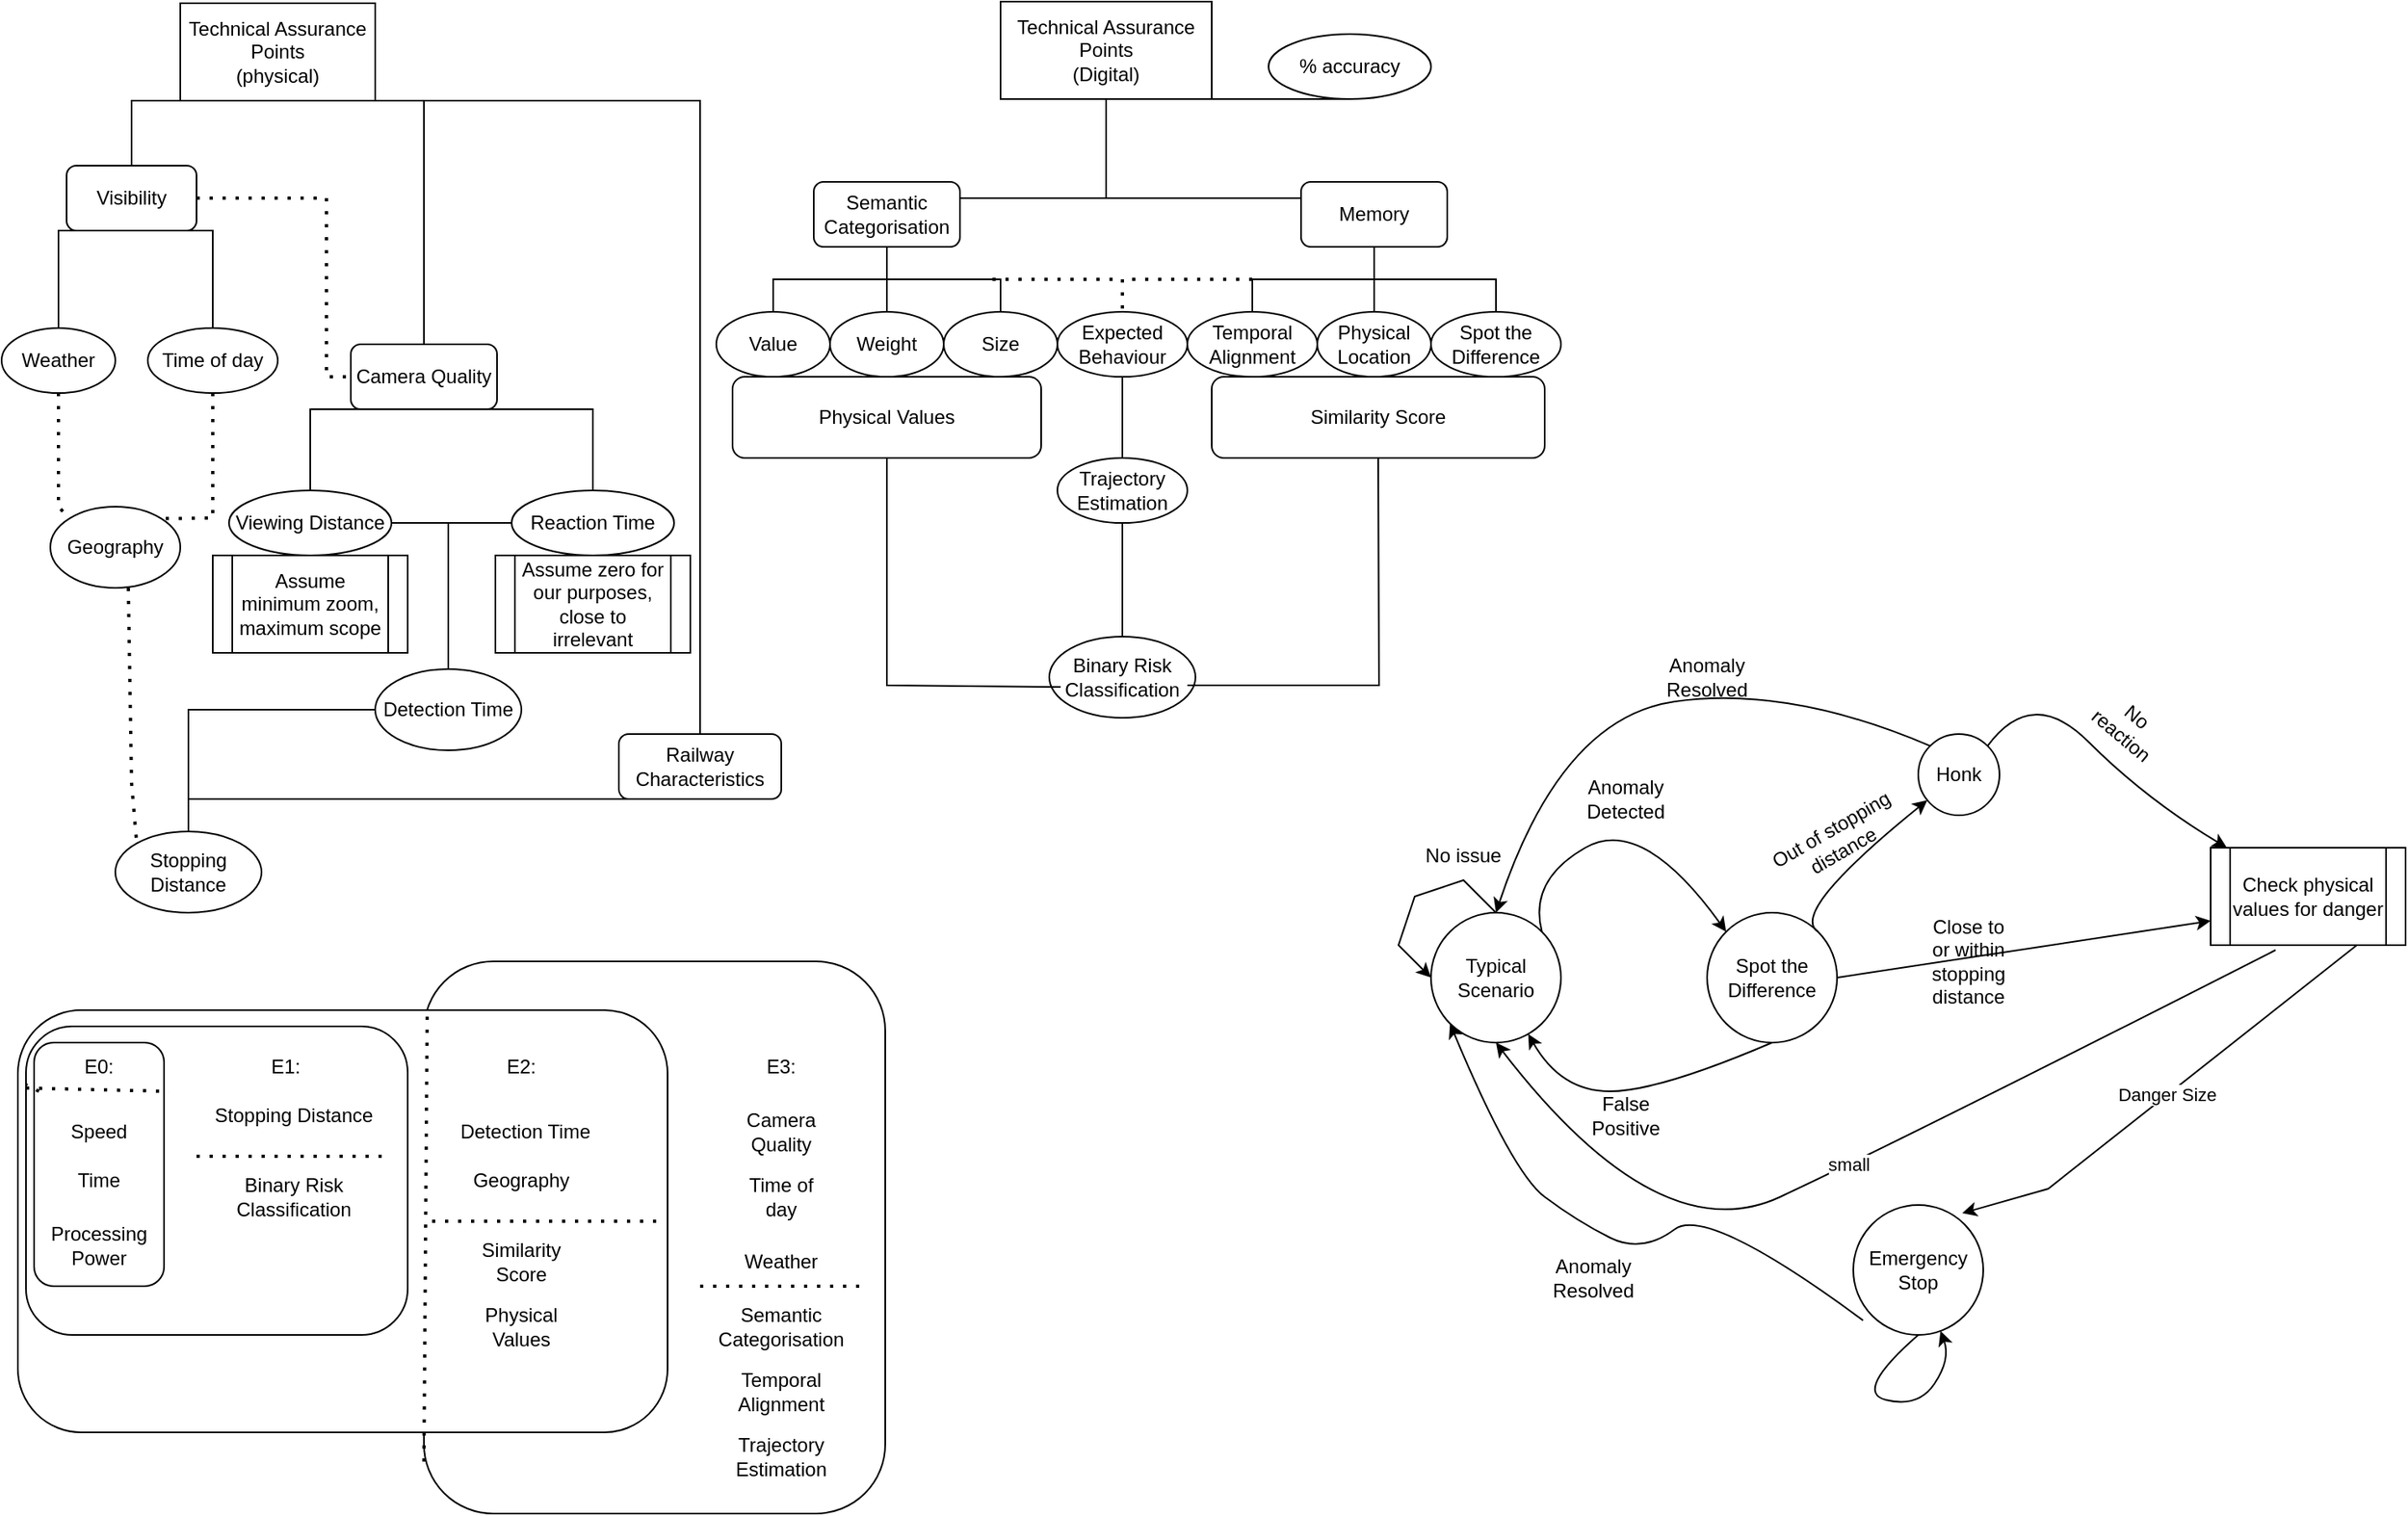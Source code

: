 <mxfile version="21.2.7" type="github">
  <diagram name="Page-1" id="AGRQH91ummN5-7ZG4GxO">
    <mxGraphModel dx="1434" dy="782" grid="1" gridSize="10" guides="1" tooltips="1" connect="1" arrows="1" fold="1" page="1" pageScale="1" pageWidth="827" pageHeight="1169" math="0" shadow="0">
      <root>
        <mxCell id="0" />
        <mxCell id="1" parent="0" />
        <mxCell id="XPntcBGwAAafzZa0VOjH-4" value="" style="rounded=1;whiteSpace=wrap;html=1;" parent="1" vertex="1">
          <mxGeometry x="260" y="670" width="284" height="340" as="geometry" />
        </mxCell>
        <mxCell id="XPntcBGwAAafzZa0VOjH-3" value="" style="rounded=1;whiteSpace=wrap;html=1;" parent="1" vertex="1">
          <mxGeometry x="10" y="700" width="400" height="260" as="geometry" />
        </mxCell>
        <mxCell id="XPntcBGwAAafzZa0VOjH-1" value="" style="rounded=1;whiteSpace=wrap;html=1;" parent="1" vertex="1">
          <mxGeometry x="15" y="710" width="235" height="190" as="geometry" />
        </mxCell>
        <mxCell id="Cy_INPocvKz5EErwsBf5-5" value="" style="rounded=1;whiteSpace=wrap;html=1;" parent="1" vertex="1">
          <mxGeometry x="20" y="720" width="80" height="150" as="geometry" />
        </mxCell>
        <mxCell id="p9L2qInoOllsvoQGn4_z-24" value="" style="endArrow=none;html=1;rounded=0;entryX=0.5;entryY=0;entryDx=0;entryDy=0;" parent="1" target="p9L2qInoOllsvoQGn4_z-14" edge="1">
          <mxGeometry width="50" height="50" relative="1" as="geometry">
            <mxPoint x="170" y="140" as="sourcePoint" />
            <mxPoint x="250" y="160" as="targetPoint" />
            <Array as="points">
              <mxPoint x="430" y="140" />
            </Array>
          </mxGeometry>
        </mxCell>
        <mxCell id="p9L2qInoOllsvoQGn4_z-1" value="Technical Assurance Points&lt;br&gt;(physical)" style="rounded=0;whiteSpace=wrap;html=1;" parent="1" vertex="1">
          <mxGeometry x="110" y="80" width="120" height="60" as="geometry" />
        </mxCell>
        <mxCell id="p9L2qInoOllsvoQGn4_z-2" value="Time of day" style="ellipse;whiteSpace=wrap;html=1;" parent="1" vertex="1">
          <mxGeometry x="90" y="280" width="80" height="40" as="geometry" />
        </mxCell>
        <mxCell id="p9L2qInoOllsvoQGn4_z-3" value="Visibility" style="rounded=1;whiteSpace=wrap;html=1;" parent="1" vertex="1">
          <mxGeometry x="40" y="180" width="80" height="40" as="geometry" />
        </mxCell>
        <mxCell id="p9L2qInoOllsvoQGn4_z-4" value="Viewing Distance" style="ellipse;whiteSpace=wrap;html=1;" parent="1" vertex="1">
          <mxGeometry x="140" y="380" width="100" height="40" as="geometry" />
        </mxCell>
        <mxCell id="p9L2qInoOllsvoQGn4_z-5" value="Weather" style="ellipse;whiteSpace=wrap;html=1;" parent="1" vertex="1">
          <mxGeometry y="280" width="70" height="40" as="geometry" />
        </mxCell>
        <mxCell id="p9L2qInoOllsvoQGn4_z-6" value="" style="endArrow=none;html=1;rounded=0;exitX=0.5;exitY=1;exitDx=0;exitDy=0;entryX=0.5;entryY=0;entryDx=0;entryDy=0;" parent="1" source="p9L2qInoOllsvoQGn4_z-1" target="p9L2qInoOllsvoQGn4_z-3" edge="1">
          <mxGeometry width="50" height="50" relative="1" as="geometry">
            <mxPoint x="90" y="280" as="sourcePoint" />
            <mxPoint x="140" y="230" as="targetPoint" />
            <Array as="points">
              <mxPoint x="80" y="140" />
            </Array>
          </mxGeometry>
        </mxCell>
        <mxCell id="p9L2qInoOllsvoQGn4_z-7" value="Camera Quality" style="rounded=1;whiteSpace=wrap;html=1;" parent="1" vertex="1">
          <mxGeometry x="215" y="290" width="90" height="40" as="geometry" />
        </mxCell>
        <mxCell id="p9L2qInoOllsvoQGn4_z-8" value="" style="endArrow=none;html=1;rounded=0;entryX=0.5;entryY=1;entryDx=0;entryDy=0;exitX=0.5;exitY=0;exitDx=0;exitDy=0;" parent="1" source="p9L2qInoOllsvoQGn4_z-5" target="p9L2qInoOllsvoQGn4_z-3" edge="1">
          <mxGeometry width="50" height="50" relative="1" as="geometry">
            <mxPoint x="80" y="430" as="sourcePoint" />
            <mxPoint x="130" y="380" as="targetPoint" />
            <Array as="points">
              <mxPoint x="35" y="220" />
            </Array>
          </mxGeometry>
        </mxCell>
        <mxCell id="p9L2qInoOllsvoQGn4_z-9" value="" style="endArrow=none;html=1;rounded=0;exitX=0.5;exitY=1;exitDx=0;exitDy=0;" parent="1" source="p9L2qInoOllsvoQGn4_z-3" target="p9L2qInoOllsvoQGn4_z-2" edge="1">
          <mxGeometry width="50" height="50" relative="1" as="geometry">
            <mxPoint x="390" y="320" as="sourcePoint" />
            <mxPoint x="440" y="270" as="targetPoint" />
            <Array as="points">
              <mxPoint x="130" y="220" />
            </Array>
          </mxGeometry>
        </mxCell>
        <mxCell id="p9L2qInoOllsvoQGn4_z-10" value="" style="endArrow=none;html=1;rounded=0;exitX=0.5;exitY=1;exitDx=0;exitDy=0;entryX=0.5;entryY=0;entryDx=0;entryDy=0;" parent="1" source="p9L2qInoOllsvoQGn4_z-1" target="p9L2qInoOllsvoQGn4_z-7" edge="1">
          <mxGeometry width="50" height="50" relative="1" as="geometry">
            <mxPoint x="100" y="440" as="sourcePoint" />
            <mxPoint x="150" y="390" as="targetPoint" />
            <Array as="points">
              <mxPoint x="225" y="140" />
              <mxPoint x="260" y="140" />
            </Array>
          </mxGeometry>
        </mxCell>
        <mxCell id="p9L2qInoOllsvoQGn4_z-13" value="" style="endArrow=none;dashed=1;html=1;dashPattern=1 3;strokeWidth=2;rounded=0;exitX=1;exitY=0.5;exitDx=0;exitDy=0;entryX=0;entryY=0.5;entryDx=0;entryDy=0;" parent="1" source="p9L2qInoOllsvoQGn4_z-3" target="p9L2qInoOllsvoQGn4_z-7" edge="1">
          <mxGeometry width="50" height="50" relative="1" as="geometry">
            <mxPoint x="160" y="250" as="sourcePoint" />
            <mxPoint x="190" y="360" as="targetPoint" />
            <Array as="points">
              <mxPoint x="200" y="200" />
              <mxPoint x="200" y="310" />
            </Array>
          </mxGeometry>
        </mxCell>
        <mxCell id="p9L2qInoOllsvoQGn4_z-14" value="Railway Characteristics" style="rounded=1;whiteSpace=wrap;html=1;" parent="1" vertex="1">
          <mxGeometry x="380" y="530" width="100" height="40" as="geometry" />
        </mxCell>
        <mxCell id="p9L2qInoOllsvoQGn4_z-15" value="Stopping Distance" style="ellipse;whiteSpace=wrap;html=1;" parent="1" vertex="1">
          <mxGeometry x="70" y="590" width="90" height="50" as="geometry" />
        </mxCell>
        <mxCell id="p9L2qInoOllsvoQGn4_z-16" value="" style="endArrow=none;html=1;rounded=0;exitX=0.5;exitY=1;exitDx=0;exitDy=0;entryX=0.5;entryY=0;entryDx=0;entryDy=0;" parent="1" source="p9L2qInoOllsvoQGn4_z-7" target="p9L2qInoOllsvoQGn4_z-4" edge="1">
          <mxGeometry width="50" height="50" relative="1" as="geometry">
            <mxPoint x="390" y="300" as="sourcePoint" />
            <mxPoint x="440" y="250" as="targetPoint" />
            <Array as="points">
              <mxPoint x="190" y="330" />
            </Array>
          </mxGeometry>
        </mxCell>
        <mxCell id="p9L2qInoOllsvoQGn4_z-17" value="Reaction Time" style="ellipse;whiteSpace=wrap;html=1;" parent="1" vertex="1">
          <mxGeometry x="314" y="380" width="100" height="40" as="geometry" />
        </mxCell>
        <mxCell id="p9L2qInoOllsvoQGn4_z-18" value="" style="endArrow=none;html=1;rounded=0;exitX=0.5;exitY=0;exitDx=0;exitDy=0;" parent="1" source="p9L2qInoOllsvoQGn4_z-17" edge="1">
          <mxGeometry width="50" height="50" relative="1" as="geometry">
            <mxPoint x="250" y="430" as="sourcePoint" />
            <mxPoint x="260" y="330" as="targetPoint" />
            <Array as="points">
              <mxPoint x="364" y="330" />
            </Array>
          </mxGeometry>
        </mxCell>
        <mxCell id="p9L2qInoOllsvoQGn4_z-19" value="Technical Assurance Points &lt;br&gt;(Digital)" style="rounded=0;whiteSpace=wrap;html=1;" parent="1" vertex="1">
          <mxGeometry x="615" y="79" width="130" height="60" as="geometry" />
        </mxCell>
        <mxCell id="p9L2qInoOllsvoQGn4_z-20" value="% accuracy" style="ellipse;whiteSpace=wrap;html=1;" parent="1" vertex="1">
          <mxGeometry x="780" y="99" width="100" height="40" as="geometry" />
        </mxCell>
        <mxCell id="p9L2qInoOllsvoQGn4_z-21" value="" style="endArrow=none;html=1;rounded=0;exitX=1;exitY=1;exitDx=0;exitDy=0;entryX=0.5;entryY=1;entryDx=0;entryDy=0;" parent="1" source="p9L2qInoOllsvoQGn4_z-19" target="p9L2qInoOllsvoQGn4_z-20" edge="1">
          <mxGeometry width="50" height="50" relative="1" as="geometry">
            <mxPoint x="735" y="389" as="sourcePoint" />
            <mxPoint x="785" y="339" as="targetPoint" />
            <Array as="points">
              <mxPoint x="785" y="139" />
            </Array>
          </mxGeometry>
        </mxCell>
        <mxCell id="p9L2qInoOllsvoQGn4_z-23" value="Assume minimum zoom, maximum scope" style="shape=process;whiteSpace=wrap;html=1;backgroundOutline=1;" parent="1" vertex="1">
          <mxGeometry x="130" y="420" width="120" height="60" as="geometry" />
        </mxCell>
        <mxCell id="p9L2qInoOllsvoQGn4_z-25" value="" style="endArrow=none;html=1;rounded=0;exitX=0.5;exitY=0;exitDx=0;exitDy=0;entryX=0.5;entryY=1;entryDx=0;entryDy=0;" parent="1" source="p9L2qInoOllsvoQGn4_z-15" target="p9L2qInoOllsvoQGn4_z-14" edge="1">
          <mxGeometry width="50" height="50" relative="1" as="geometry">
            <mxPoint x="136" y="870" as="sourcePoint" />
            <mxPoint x="186" y="820" as="targetPoint" />
            <Array as="points">
              <mxPoint x="115" y="570" />
            </Array>
          </mxGeometry>
        </mxCell>
        <mxCell id="p9L2qInoOllsvoQGn4_z-29" value="Geography" style="ellipse;whiteSpace=wrap;html=1;" parent="1" vertex="1">
          <mxGeometry x="30" y="390" width="80" height="50" as="geometry" />
        </mxCell>
        <mxCell id="p9L2qInoOllsvoQGn4_z-31" value="E1:" style="text;html=1;strokeColor=none;fillColor=none;align=center;verticalAlign=middle;whiteSpace=wrap;rounded=0;" parent="1" vertex="1">
          <mxGeometry x="145" y="720" width="60" height="30" as="geometry" />
        </mxCell>
        <mxCell id="p9L2qInoOllsvoQGn4_z-32" value="Stopping Distance" style="text;html=1;strokeColor=none;fillColor=none;align=center;verticalAlign=middle;whiteSpace=wrap;rounded=0;" parent="1" vertex="1">
          <mxGeometry x="120" y="750" width="120" height="30" as="geometry" />
        </mxCell>
        <mxCell id="p9L2qInoOllsvoQGn4_z-33" value="E2:" style="text;html=1;strokeColor=none;fillColor=none;align=center;verticalAlign=middle;whiteSpace=wrap;rounded=0;" parent="1" vertex="1">
          <mxGeometry x="290" y="720" width="60" height="30" as="geometry" />
        </mxCell>
        <mxCell id="p9L2qInoOllsvoQGn4_z-34" value="Detection Time" style="text;html=1;strokeColor=none;fillColor=none;align=center;verticalAlign=middle;whiteSpace=wrap;rounded=0;" parent="1" vertex="1">
          <mxGeometry x="280" y="760" width="85" height="30" as="geometry" />
        </mxCell>
        <mxCell id="p9L2qInoOllsvoQGn4_z-35" value="E3:" style="text;html=1;strokeColor=none;fillColor=none;align=center;verticalAlign=middle;whiteSpace=wrap;rounded=0;" parent="1" vertex="1">
          <mxGeometry x="450" y="720" width="60" height="30" as="geometry" />
        </mxCell>
        <mxCell id="p9L2qInoOllsvoQGn4_z-36" value="Camera Quality" style="text;html=1;strokeColor=none;fillColor=none;align=center;verticalAlign=middle;whiteSpace=wrap;rounded=0;" parent="1" vertex="1">
          <mxGeometry x="450" y="760" width="60" height="30" as="geometry" />
        </mxCell>
        <mxCell id="p9L2qInoOllsvoQGn4_z-37" value="Time of day" style="text;html=1;strokeColor=none;fillColor=none;align=center;verticalAlign=middle;whiteSpace=wrap;rounded=0;" parent="1" vertex="1">
          <mxGeometry x="450" y="800" width="60" height="30" as="geometry" />
        </mxCell>
        <mxCell id="p9L2qInoOllsvoQGn4_z-38" value="Weather" style="text;html=1;strokeColor=none;fillColor=none;align=center;verticalAlign=middle;whiteSpace=wrap;rounded=0;" parent="1" vertex="1">
          <mxGeometry x="450" y="840" width="60" height="30" as="geometry" />
        </mxCell>
        <mxCell id="p9L2qInoOllsvoQGn4_z-41" value="Geography" style="text;html=1;strokeColor=none;fillColor=none;align=center;verticalAlign=middle;whiteSpace=wrap;rounded=0;" parent="1" vertex="1">
          <mxGeometry x="290" y="790" width="60" height="30" as="geometry" />
        </mxCell>
        <mxCell id="p9L2qInoOllsvoQGn4_z-45" value="" style="endArrow=none;dashed=1;html=1;dashPattern=1 3;strokeWidth=2;rounded=0;exitX=0.5;exitY=1;exitDx=0;exitDy=0;entryX=0;entryY=0;entryDx=0;entryDy=0;" parent="1" source="p9L2qInoOllsvoQGn4_z-5" target="p9L2qInoOllsvoQGn4_z-29" edge="1">
          <mxGeometry width="50" height="50" relative="1" as="geometry">
            <mxPoint x="430" y="430" as="sourcePoint" />
            <mxPoint x="480" y="380" as="targetPoint" />
            <Array as="points">
              <mxPoint x="35" y="390" />
            </Array>
          </mxGeometry>
        </mxCell>
        <mxCell id="p9L2qInoOllsvoQGn4_z-46" value="" style="endArrow=none;dashed=1;html=1;dashPattern=1 3;strokeWidth=2;rounded=0;exitX=0.5;exitY=1;exitDx=0;exitDy=0;entryX=1;entryY=0;entryDx=0;entryDy=0;" parent="1" source="p9L2qInoOllsvoQGn4_z-2" target="p9L2qInoOllsvoQGn4_z-29" edge="1">
          <mxGeometry width="50" height="50" relative="1" as="geometry">
            <mxPoint x="430" y="430" as="sourcePoint" />
            <mxPoint x="480" y="380" as="targetPoint" />
            <Array as="points">
              <mxPoint x="130" y="397" />
            </Array>
          </mxGeometry>
        </mxCell>
        <mxCell id="p9L2qInoOllsvoQGn4_z-47" value="" style="endArrow=none;dashed=1;html=1;dashPattern=1 3;strokeWidth=2;rounded=0;exitX=0.6;exitY=1;exitDx=0;exitDy=0;exitPerimeter=0;entryX=0;entryY=0;entryDx=0;entryDy=0;" parent="1" source="p9L2qInoOllsvoQGn4_z-29" target="p9L2qInoOllsvoQGn4_z-15" edge="1">
          <mxGeometry width="50" height="50" relative="1" as="geometry">
            <mxPoint x="430" y="430" as="sourcePoint" />
            <mxPoint x="480" y="380" as="targetPoint" />
            <Array as="points">
              <mxPoint x="80" y="560" />
            </Array>
          </mxGeometry>
        </mxCell>
        <mxCell id="p9L2qInoOllsvoQGn4_z-48" value="Binary Risk Classification" style="text;html=1;strokeColor=none;fillColor=none;align=center;verticalAlign=middle;whiteSpace=wrap;rounded=0;" parent="1" vertex="1">
          <mxGeometry x="135" y="800" width="90" height="30" as="geometry" />
        </mxCell>
        <mxCell id="p9L2qInoOllsvoQGn4_z-49" value="" style="endArrow=none;dashed=1;html=1;dashPattern=1 3;strokeWidth=2;rounded=0;" parent="1" edge="1">
          <mxGeometry width="50" height="50" relative="1" as="geometry">
            <mxPoint x="120" y="790" as="sourcePoint" />
            <mxPoint x="240" y="790" as="targetPoint" />
          </mxGeometry>
        </mxCell>
        <mxCell id="p9L2qInoOllsvoQGn4_z-50" value="" style="endArrow=none;dashed=1;html=1;dashPattern=1 3;strokeWidth=2;rounded=0;" parent="1" edge="1">
          <mxGeometry width="50" height="50" relative="1" as="geometry">
            <mxPoint x="265" y="830" as="sourcePoint" />
            <mxPoint x="405" y="830" as="targetPoint" />
          </mxGeometry>
        </mxCell>
        <mxCell id="p9L2qInoOllsvoQGn4_z-51" value="" style="endArrow=none;dashed=1;html=1;dashPattern=1 3;strokeWidth=2;rounded=0;" parent="1" edge="1">
          <mxGeometry width="50" height="50" relative="1" as="geometry">
            <mxPoint x="430" y="870" as="sourcePoint" />
            <mxPoint x="530" y="870" as="targetPoint" />
          </mxGeometry>
        </mxCell>
        <mxCell id="p9L2qInoOllsvoQGn4_z-52" value="Similarity Score" style="text;html=1;strokeColor=none;fillColor=none;align=center;verticalAlign=middle;whiteSpace=wrap;rounded=0;" parent="1" vertex="1">
          <mxGeometry x="290" y="840" width="60" height="30" as="geometry" />
        </mxCell>
        <mxCell id="p9L2qInoOllsvoQGn4_z-53" value="Temporal Alignment" style="text;html=1;strokeColor=none;fillColor=none;align=center;verticalAlign=middle;whiteSpace=wrap;rounded=0;" parent="1" vertex="1">
          <mxGeometry x="450" y="920" width="60" height="30" as="geometry" />
        </mxCell>
        <mxCell id="p9L2qInoOllsvoQGn4_z-54" value="Semantic Categorisation" style="text;html=1;strokeColor=none;fillColor=none;align=center;verticalAlign=middle;whiteSpace=wrap;rounded=0;" parent="1" vertex="1">
          <mxGeometry x="430" y="880" width="100" height="30" as="geometry" />
        </mxCell>
        <mxCell id="p9L2qInoOllsvoQGn4_z-55" value="Physical Values" style="text;html=1;strokeColor=none;fillColor=none;align=center;verticalAlign=middle;whiteSpace=wrap;rounded=0;" parent="1" vertex="1">
          <mxGeometry x="290" y="880" width="60" height="30" as="geometry" />
        </mxCell>
        <mxCell id="p9L2qInoOllsvoQGn4_z-56" value="Trajectory Estimation" style="text;html=1;strokeColor=none;fillColor=none;align=center;verticalAlign=middle;whiteSpace=wrap;rounded=0;" parent="1" vertex="1">
          <mxGeometry x="450" y="960" width="60" height="30" as="geometry" />
        </mxCell>
        <mxCell id="p9L2qInoOllsvoQGn4_z-57" value="Assume zero for our purposes, close to irrelevant" style="shape=process;whiteSpace=wrap;html=1;backgroundOutline=1;" parent="1" vertex="1">
          <mxGeometry x="304" y="420" width="120" height="60" as="geometry" />
        </mxCell>
        <mxCell id="p9L2qInoOllsvoQGn4_z-58" value="Detection Time" style="ellipse;whiteSpace=wrap;html=1;" parent="1" vertex="1">
          <mxGeometry x="230" y="490" width="90" height="50" as="geometry" />
        </mxCell>
        <mxCell id="p9L2qInoOllsvoQGn4_z-59" value="" style="endArrow=none;html=1;rounded=0;exitX=1;exitY=0.5;exitDx=0;exitDy=0;entryX=0;entryY=0.5;entryDx=0;entryDy=0;" parent="1" source="p9L2qInoOllsvoQGn4_z-4" target="p9L2qInoOllsvoQGn4_z-17" edge="1">
          <mxGeometry width="50" height="50" relative="1" as="geometry">
            <mxPoint x="350" y="510" as="sourcePoint" />
            <mxPoint x="400" y="460" as="targetPoint" />
          </mxGeometry>
        </mxCell>
        <mxCell id="p9L2qInoOllsvoQGn4_z-60" value="" style="endArrow=none;html=1;rounded=0;exitX=0.5;exitY=0;exitDx=0;exitDy=0;" parent="1" source="p9L2qInoOllsvoQGn4_z-58" edge="1">
          <mxGeometry width="50" height="50" relative="1" as="geometry">
            <mxPoint x="350" y="510" as="sourcePoint" />
            <mxPoint x="275" y="400" as="targetPoint" />
          </mxGeometry>
        </mxCell>
        <mxCell id="p9L2qInoOllsvoQGn4_z-61" value="" style="endArrow=none;html=1;rounded=0;exitX=0;exitY=0.5;exitDx=0;exitDy=0;entryX=0.5;entryY=0;entryDx=0;entryDy=0;" parent="1" source="p9L2qInoOllsvoQGn4_z-58" target="p9L2qInoOllsvoQGn4_z-15" edge="1">
          <mxGeometry width="50" height="50" relative="1" as="geometry">
            <mxPoint x="350" y="510" as="sourcePoint" />
            <mxPoint x="400" y="460" as="targetPoint" />
            <Array as="points">
              <mxPoint x="115" y="515" />
            </Array>
          </mxGeometry>
        </mxCell>
        <mxCell id="p9L2qInoOllsvoQGn4_z-62" value="Binary Risk Classification" style="ellipse;whiteSpace=wrap;html=1;" parent="1" vertex="1">
          <mxGeometry x="645" y="470" width="90" height="50" as="geometry" />
        </mxCell>
        <mxCell id="p9L2qInoOllsvoQGn4_z-63" value="Semantic Categorisation" style="rounded=1;whiteSpace=wrap;html=1;" parent="1" vertex="1">
          <mxGeometry x="500" y="190" width="90" height="40" as="geometry" />
        </mxCell>
        <mxCell id="p9L2qInoOllsvoQGn4_z-65" value="Size" style="ellipse;whiteSpace=wrap;html=1;" parent="1" vertex="1">
          <mxGeometry x="580" y="270" width="70" height="40" as="geometry" />
        </mxCell>
        <mxCell id="p9L2qInoOllsvoQGn4_z-66" value="Weight" style="ellipse;whiteSpace=wrap;html=1;" parent="1" vertex="1">
          <mxGeometry x="510" y="270" width="70" height="40" as="geometry" />
        </mxCell>
        <mxCell id="p9L2qInoOllsvoQGn4_z-67" value="Value" style="ellipse;whiteSpace=wrap;html=1;" parent="1" vertex="1">
          <mxGeometry x="440" y="270" width="70" height="40" as="geometry" />
        </mxCell>
        <mxCell id="p9L2qInoOllsvoQGn4_z-68" value="Physical Values" style="rounded=1;whiteSpace=wrap;html=1;" parent="1" vertex="1">
          <mxGeometry x="450" y="310" width="190" height="50" as="geometry" />
        </mxCell>
        <mxCell id="p9L2qInoOllsvoQGn4_z-69" value="" style="endArrow=none;html=1;rounded=0;entryX=0.5;entryY=1;entryDx=0;entryDy=0;exitX=0.5;exitY=0;exitDx=0;exitDy=0;" parent="1" source="p9L2qInoOllsvoQGn4_z-66" target="p9L2qInoOllsvoQGn4_z-63" edge="1">
          <mxGeometry width="50" height="50" relative="1" as="geometry">
            <mxPoint x="440" y="500" as="sourcePoint" />
            <mxPoint x="490" y="450" as="targetPoint" />
          </mxGeometry>
        </mxCell>
        <mxCell id="p9L2qInoOllsvoQGn4_z-70" value="" style="endArrow=none;html=1;rounded=0;exitX=0.5;exitY=0;exitDx=0;exitDy=0;" parent="1" source="p9L2qInoOllsvoQGn4_z-67" edge="1">
          <mxGeometry width="50" height="50" relative="1" as="geometry">
            <mxPoint x="440" y="500" as="sourcePoint" />
            <mxPoint x="550" y="250" as="targetPoint" />
            <Array as="points">
              <mxPoint x="475" y="250" />
            </Array>
          </mxGeometry>
        </mxCell>
        <mxCell id="p9L2qInoOllsvoQGn4_z-71" value="" style="endArrow=none;html=1;rounded=0;entryX=0.5;entryY=0;entryDx=0;entryDy=0;" parent="1" target="p9L2qInoOllsvoQGn4_z-65" edge="1">
          <mxGeometry width="50" height="50" relative="1" as="geometry">
            <mxPoint x="540" y="250" as="sourcePoint" />
            <mxPoint x="490" y="450" as="targetPoint" />
            <Array as="points">
              <mxPoint x="615" y="250" />
            </Array>
          </mxGeometry>
        </mxCell>
        <mxCell id="p9L2qInoOllsvoQGn4_z-72" value="Expected Behaviour" style="ellipse;whiteSpace=wrap;html=1;" parent="1" vertex="1">
          <mxGeometry x="650" y="270" width="80" height="40" as="geometry" />
        </mxCell>
        <mxCell id="p9L2qInoOllsvoQGn4_z-73" value="Memory" style="rounded=1;whiteSpace=wrap;html=1;" parent="1" vertex="1">
          <mxGeometry x="800" y="190" width="90" height="40" as="geometry" />
        </mxCell>
        <mxCell id="p9L2qInoOllsvoQGn4_z-74" value="Temporal Alignment" style="ellipse;whiteSpace=wrap;html=1;" parent="1" vertex="1">
          <mxGeometry x="730" y="270" width="80" height="40" as="geometry" />
        </mxCell>
        <mxCell id="p9L2qInoOllsvoQGn4_z-75" value="Physical Location" style="ellipse;whiteSpace=wrap;html=1;" parent="1" vertex="1">
          <mxGeometry x="810" y="270" width="70" height="40" as="geometry" />
        </mxCell>
        <mxCell id="p9L2qInoOllsvoQGn4_z-77" value="" style="endArrow=none;dashed=1;html=1;dashPattern=1 3;strokeWidth=2;rounded=0;entryX=0.5;entryY=0;entryDx=0;entryDy=0;" parent="1" target="p9L2qInoOllsvoQGn4_z-72" edge="1">
          <mxGeometry width="50" height="50" relative="1" as="geometry">
            <mxPoint x="610" y="250" as="sourcePoint" />
            <mxPoint x="510" y="460" as="targetPoint" />
            <Array as="points">
              <mxPoint x="690" y="250" />
            </Array>
          </mxGeometry>
        </mxCell>
        <mxCell id="p9L2qInoOllsvoQGn4_z-78" value="" style="endArrow=none;dashed=1;html=1;dashPattern=1 3;strokeWidth=2;rounded=0;" parent="1" edge="1">
          <mxGeometry width="50" height="50" relative="1" as="geometry">
            <mxPoint x="770" y="250" as="sourcePoint" />
            <mxPoint x="690" y="250" as="targetPoint" />
          </mxGeometry>
        </mxCell>
        <mxCell id="p9L2qInoOllsvoQGn4_z-79" value="" style="endArrow=none;html=1;rounded=0;entryX=0.5;entryY=1;entryDx=0;entryDy=0;exitX=0.5;exitY=0;exitDx=0;exitDy=0;" parent="1" source="p9L2qInoOllsvoQGn4_z-74" target="p9L2qInoOllsvoQGn4_z-73" edge="1">
          <mxGeometry width="50" height="50" relative="1" as="geometry">
            <mxPoint x="460" y="510" as="sourcePoint" />
            <mxPoint x="510" y="460" as="targetPoint" />
            <Array as="points">
              <mxPoint x="770" y="250" />
              <mxPoint x="845" y="250" />
            </Array>
          </mxGeometry>
        </mxCell>
        <mxCell id="p9L2qInoOllsvoQGn4_z-80" value="Trajectory Estimation" style="ellipse;whiteSpace=wrap;html=1;" parent="1" vertex="1">
          <mxGeometry x="650" y="360" width="80" height="40" as="geometry" />
        </mxCell>
        <mxCell id="p9L2qInoOllsvoQGn4_z-81" value="" style="endArrow=none;html=1;rounded=0;entryX=0.5;entryY=1;entryDx=0;entryDy=0;exitX=0.5;exitY=0;exitDx=0;exitDy=0;" parent="1" source="p9L2qInoOllsvoQGn4_z-80" target="p9L2qInoOllsvoQGn4_z-72" edge="1">
          <mxGeometry width="50" height="50" relative="1" as="geometry">
            <mxPoint x="630" y="510" as="sourcePoint" />
            <mxPoint x="680" y="460" as="targetPoint" />
          </mxGeometry>
        </mxCell>
        <mxCell id="p9L2qInoOllsvoQGn4_z-82" value="" style="endArrow=none;html=1;rounded=0;entryX=0.5;entryY=1;entryDx=0;entryDy=0;exitX=0.5;exitY=0;exitDx=0;exitDy=0;" parent="1" source="p9L2qInoOllsvoQGn4_z-62" target="p9L2qInoOllsvoQGn4_z-80" edge="1">
          <mxGeometry width="50" height="50" relative="1" as="geometry">
            <mxPoint x="630" y="510" as="sourcePoint" />
            <mxPoint x="680" y="460" as="targetPoint" />
          </mxGeometry>
        </mxCell>
        <mxCell id="p9L2qInoOllsvoQGn4_z-84" value="" style="endArrow=none;html=1;rounded=0;entryX=0.5;entryY=1;entryDx=0;entryDy=0;exitX=0.5;exitY=0;exitDx=0;exitDy=0;" parent="1" source="p9L2qInoOllsvoQGn4_z-75" target="p9L2qInoOllsvoQGn4_z-73" edge="1">
          <mxGeometry width="50" height="50" relative="1" as="geometry">
            <mxPoint x="630" y="500" as="sourcePoint" />
            <mxPoint x="680" y="450" as="targetPoint" />
          </mxGeometry>
        </mxCell>
        <mxCell id="p9L2qInoOllsvoQGn4_z-86" value="" style="endArrow=none;html=1;rounded=0;entryX=0.5;entryY=1;entryDx=0;entryDy=0;exitX=0.078;exitY=0.62;exitDx=0;exitDy=0;exitPerimeter=0;" parent="1" source="p9L2qInoOllsvoQGn4_z-62" target="p9L2qInoOllsvoQGn4_z-68" edge="1">
          <mxGeometry width="50" height="50" relative="1" as="geometry">
            <mxPoint x="630" y="500" as="sourcePoint" />
            <mxPoint x="680" y="450" as="targetPoint" />
            <Array as="points">
              <mxPoint x="545" y="500" />
            </Array>
          </mxGeometry>
        </mxCell>
        <mxCell id="p9L2qInoOllsvoQGn4_z-87" value="" style="endArrow=none;html=1;rounded=0;entryX=0.5;entryY=1;entryDx=0;entryDy=0;exitX=1;exitY=0.25;exitDx=0;exitDy=0;" parent="1" source="p9L2qInoOllsvoQGn4_z-63" target="p9L2qInoOllsvoQGn4_z-19" edge="1">
          <mxGeometry width="50" height="50" relative="1" as="geometry">
            <mxPoint x="630" y="500" as="sourcePoint" />
            <mxPoint x="680" y="450" as="targetPoint" />
            <Array as="points">
              <mxPoint x="680" y="200" />
            </Array>
          </mxGeometry>
        </mxCell>
        <mxCell id="p9L2qInoOllsvoQGn4_z-88" value="" style="endArrow=none;html=1;rounded=0;exitX=0;exitY=0.25;exitDx=0;exitDy=0;" parent="1" source="p9L2qInoOllsvoQGn4_z-73" edge="1">
          <mxGeometry width="50" height="50" relative="1" as="geometry">
            <mxPoint x="630" y="500" as="sourcePoint" />
            <mxPoint x="680" y="200" as="targetPoint" />
          </mxGeometry>
        </mxCell>
        <mxCell id="p9L2qInoOllsvoQGn4_z-89" value="Spot the Difference" style="ellipse;whiteSpace=wrap;html=1;" parent="1" vertex="1">
          <mxGeometry x="880" y="270" width="80" height="40" as="geometry" />
        </mxCell>
        <mxCell id="p9L2qInoOllsvoQGn4_z-90" value="" style="endArrow=none;html=1;rounded=0;exitX=0.5;exitY=0;exitDx=0;exitDy=0;" parent="1" source="p9L2qInoOllsvoQGn4_z-89" edge="1">
          <mxGeometry width="50" height="50" relative="1" as="geometry">
            <mxPoint x="720" y="460" as="sourcePoint" />
            <mxPoint x="840" y="250" as="targetPoint" />
            <Array as="points">
              <mxPoint x="920" y="250" />
            </Array>
          </mxGeometry>
        </mxCell>
        <mxCell id="p9L2qInoOllsvoQGn4_z-91" value="Similarity Score" style="rounded=1;whiteSpace=wrap;html=1;" parent="1" vertex="1">
          <mxGeometry x="745" y="310" width="205" height="50" as="geometry" />
        </mxCell>
        <mxCell id="p9L2qInoOllsvoQGn4_z-92" value="" style="endArrow=none;html=1;rounded=0;entryX=0.5;entryY=1;entryDx=0;entryDy=0;" parent="1" target="p9L2qInoOllsvoQGn4_z-91" edge="1">
          <mxGeometry width="50" height="50" relative="1" as="geometry">
            <mxPoint x="730" y="500" as="sourcePoint" />
            <mxPoint x="770" y="410" as="targetPoint" />
            <Array as="points">
              <mxPoint x="848" y="500" />
            </Array>
          </mxGeometry>
        </mxCell>
        <mxCell id="Cy_INPocvKz5EErwsBf5-1" value="E0:" style="text;html=1;strokeColor=none;fillColor=none;align=center;verticalAlign=middle;whiteSpace=wrap;rounded=0;" parent="1" vertex="1">
          <mxGeometry x="30" y="720" width="60" height="30" as="geometry" />
        </mxCell>
        <mxCell id="Cy_INPocvKz5EErwsBf5-2" value="Speed" style="text;html=1;strokeColor=none;fillColor=none;align=center;verticalAlign=middle;whiteSpace=wrap;rounded=0;" parent="1" vertex="1">
          <mxGeometry x="30" y="760" width="60" height="30" as="geometry" />
        </mxCell>
        <mxCell id="Cy_INPocvKz5EErwsBf5-3" value="Time" style="text;html=1;strokeColor=none;fillColor=none;align=center;verticalAlign=middle;whiteSpace=wrap;rounded=0;" parent="1" vertex="1">
          <mxGeometry x="30" y="790" width="60" height="30" as="geometry" />
        </mxCell>
        <mxCell id="Cy_INPocvKz5EErwsBf5-4" value="Processing Power" style="text;html=1;strokeColor=none;fillColor=none;align=center;verticalAlign=middle;whiteSpace=wrap;rounded=0;" parent="1" vertex="1">
          <mxGeometry x="30" y="830" width="60" height="30" as="geometry" />
        </mxCell>
        <mxCell id="Cy_INPocvKz5EErwsBf5-6" value="" style="endArrow=none;dashed=1;html=1;dashPattern=1 3;strokeWidth=2;rounded=0;exitX=0;exitY=0.2;exitDx=0;exitDy=0;exitPerimeter=0;" parent="1" source="XPntcBGwAAafzZa0VOjH-1" edge="1">
          <mxGeometry width="50" height="50" relative="1" as="geometry">
            <mxPoint x="23" y="750" as="sourcePoint" />
            <mxPoint x="103" y="750" as="targetPoint" />
          </mxGeometry>
        </mxCell>
        <mxCell id="XPntcBGwAAafzZa0VOjH-2" value="" style="endArrow=none;dashed=1;html=1;dashPattern=1 3;strokeWidth=2;rounded=0;exitX=0;exitY=0.2;exitDx=0;exitDy=0;exitPerimeter=0;" parent="1" target="XPntcBGwAAafzZa0VOjH-1" edge="1">
          <mxGeometry width="50" height="50" relative="1" as="geometry">
            <mxPoint x="23" y="750" as="sourcePoint" />
            <mxPoint x="103" y="750" as="targetPoint" />
          </mxGeometry>
        </mxCell>
        <mxCell id="XPntcBGwAAafzZa0VOjH-7" value="" style="endArrow=none;dashed=1;html=1;dashPattern=1 3;strokeWidth=2;rounded=0;entryX=0.63;entryY=0.008;entryDx=0;entryDy=0;entryPerimeter=0;exitX=0;exitY=0.906;exitDx=0;exitDy=0;exitPerimeter=0;" parent="1" source="XPntcBGwAAafzZa0VOjH-4" target="XPntcBGwAAafzZa0VOjH-3" edge="1">
          <mxGeometry width="50" height="50" relative="1" as="geometry">
            <mxPoint x="250" y="980" as="sourcePoint" />
            <mxPoint x="540" y="720" as="targetPoint" />
          </mxGeometry>
        </mxCell>
        <mxCell id="F50Hk9yzBjLoNivRP7_E-1" value="Typical Scenario" style="ellipse;whiteSpace=wrap;html=1;aspect=fixed;" vertex="1" parent="1">
          <mxGeometry x="880" y="640" width="80" height="80" as="geometry" />
        </mxCell>
        <mxCell id="F50Hk9yzBjLoNivRP7_E-2" value="" style="endArrow=classic;html=1;rounded=0;exitX=0.5;exitY=0;exitDx=0;exitDy=0;entryX=0;entryY=0.5;entryDx=0;entryDy=0;" edge="1" parent="1" source="F50Hk9yzBjLoNivRP7_E-1" target="F50Hk9yzBjLoNivRP7_E-1">
          <mxGeometry width="50" height="50" relative="1" as="geometry">
            <mxPoint x="1010" y="610" as="sourcePoint" />
            <mxPoint x="1060" y="560" as="targetPoint" />
            <Array as="points">
              <mxPoint x="900" y="620" />
              <mxPoint x="870" y="630" />
              <mxPoint x="860" y="660" />
            </Array>
          </mxGeometry>
        </mxCell>
        <mxCell id="F50Hk9yzBjLoNivRP7_E-3" value="No issue" style="text;html=1;strokeColor=none;fillColor=none;align=center;verticalAlign=middle;whiteSpace=wrap;rounded=0;" vertex="1" parent="1">
          <mxGeometry x="870" y="590" width="60" height="30" as="geometry" />
        </mxCell>
        <mxCell id="F50Hk9yzBjLoNivRP7_E-4" value="Spot the Difference" style="ellipse;whiteSpace=wrap;html=1;aspect=fixed;" vertex="1" parent="1">
          <mxGeometry x="1050" y="640" width="80" height="80" as="geometry" />
        </mxCell>
        <mxCell id="F50Hk9yzBjLoNivRP7_E-5" value="" style="curved=1;endArrow=classic;html=1;rounded=0;exitX=1;exitY=0;exitDx=0;exitDy=0;entryX=0;entryY=0;entryDx=0;entryDy=0;" edge="1" parent="1" source="F50Hk9yzBjLoNivRP7_E-1" target="F50Hk9yzBjLoNivRP7_E-4">
          <mxGeometry width="50" height="50" relative="1" as="geometry">
            <mxPoint x="780" y="690" as="sourcePoint" />
            <mxPoint x="830" y="640" as="targetPoint" />
            <Array as="points">
              <mxPoint x="940" y="620" />
              <mxPoint x="1010" y="580" />
            </Array>
          </mxGeometry>
        </mxCell>
        <mxCell id="F50Hk9yzBjLoNivRP7_E-6" value="Anomaly Detected" style="text;html=1;strokeColor=none;fillColor=none;align=center;verticalAlign=middle;whiteSpace=wrap;rounded=0;" vertex="1" parent="1">
          <mxGeometry x="970" y="555" width="60" height="30" as="geometry" />
        </mxCell>
        <mxCell id="F50Hk9yzBjLoNivRP7_E-8" value="" style="curved=1;endArrow=classic;html=1;rounded=0;exitX=0.5;exitY=1;exitDx=0;exitDy=0;" edge="1" parent="1" source="F50Hk9yzBjLoNivRP7_E-4" target="F50Hk9yzBjLoNivRP7_E-1">
          <mxGeometry width="50" height="50" relative="1" as="geometry">
            <mxPoint x="920" y="820" as="sourcePoint" />
            <mxPoint x="970" y="770" as="targetPoint" />
            <Array as="points">
              <mxPoint x="1020" y="750" />
              <mxPoint x="960" y="750" />
            </Array>
          </mxGeometry>
        </mxCell>
        <mxCell id="F50Hk9yzBjLoNivRP7_E-9" value="False Positive" style="text;html=1;strokeColor=none;fillColor=none;align=center;verticalAlign=middle;whiteSpace=wrap;rounded=0;" vertex="1" parent="1">
          <mxGeometry x="970" y="750" width="60" height="30" as="geometry" />
        </mxCell>
        <mxCell id="F50Hk9yzBjLoNivRP7_E-11" value="Honk" style="ellipse;whiteSpace=wrap;html=1;aspect=fixed;" vertex="1" parent="1">
          <mxGeometry x="1180" y="530" width="50" height="50" as="geometry" />
        </mxCell>
        <mxCell id="F50Hk9yzBjLoNivRP7_E-12" value="Emergency Stop" style="ellipse;whiteSpace=wrap;html=1;aspect=fixed;" vertex="1" parent="1">
          <mxGeometry x="1140" y="820" width="80" height="80" as="geometry" />
        </mxCell>
        <mxCell id="F50Hk9yzBjLoNivRP7_E-13" value="" style="curved=1;endArrow=classic;html=1;rounded=0;exitX=0.5;exitY=1;exitDx=0;exitDy=0;" edge="1" parent="1" source="F50Hk9yzBjLoNivRP7_E-12" target="F50Hk9yzBjLoNivRP7_E-12">
          <mxGeometry width="50" height="50" relative="1" as="geometry">
            <mxPoint x="1200" y="985" as="sourcePoint" />
            <mxPoint x="1250" y="935" as="targetPoint" />
            <Array as="points">
              <mxPoint x="1140" y="935" />
              <mxPoint x="1180" y="945" />
              <mxPoint x="1200" y="915" />
            </Array>
          </mxGeometry>
        </mxCell>
        <mxCell id="F50Hk9yzBjLoNivRP7_E-14" value="" style="curved=1;endArrow=classic;html=1;rounded=0;exitX=0.075;exitY=0.888;exitDx=0;exitDy=0;exitPerimeter=0;entryX=0;entryY=1;entryDx=0;entryDy=0;" edge="1" parent="1" source="F50Hk9yzBjLoNivRP7_E-12" target="F50Hk9yzBjLoNivRP7_E-1">
          <mxGeometry width="50" height="50" relative="1" as="geometry">
            <mxPoint x="1260" y="650" as="sourcePoint" />
            <mxPoint x="1310" y="600" as="targetPoint" />
            <Array as="points">
              <mxPoint x="1050" y="820" />
              <mxPoint x="1010" y="850" />
              <mxPoint x="970" y="830" />
              <mxPoint x="930" y="800" />
            </Array>
          </mxGeometry>
        </mxCell>
        <mxCell id="F50Hk9yzBjLoNivRP7_E-16" value="Anomaly Resolved" style="text;html=1;strokeColor=none;fillColor=none;align=center;verticalAlign=middle;whiteSpace=wrap;rounded=0;" vertex="1" parent="1">
          <mxGeometry x="950" y="850" width="60" height="30" as="geometry" />
        </mxCell>
        <mxCell id="F50Hk9yzBjLoNivRP7_E-17" value="" style="curved=1;endArrow=classic;html=1;rounded=0;exitX=1;exitY=0;exitDx=0;exitDy=0;" edge="1" parent="1" source="F50Hk9yzBjLoNivRP7_E-4" target="F50Hk9yzBjLoNivRP7_E-11">
          <mxGeometry width="50" height="50" relative="1" as="geometry">
            <mxPoint x="780" y="770" as="sourcePoint" />
            <mxPoint x="830" y="720" as="targetPoint" />
            <Array as="points">
              <mxPoint x="1100" y="640" />
            </Array>
          </mxGeometry>
        </mxCell>
        <mxCell id="F50Hk9yzBjLoNivRP7_E-18" value="Out of stopping distance" style="text;html=1;strokeColor=none;fillColor=none;align=center;verticalAlign=middle;whiteSpace=wrap;rounded=0;rotation=-30;" vertex="1" parent="1">
          <mxGeometry x="1080" y="580" width="100" height="30" as="geometry" />
        </mxCell>
        <mxCell id="F50Hk9yzBjLoNivRP7_E-20" value="" style="curved=1;endArrow=classic;html=1;rounded=0;exitX=0;exitY=0;exitDx=0;exitDy=0;entryX=0.5;entryY=0;entryDx=0;entryDy=0;" edge="1" parent="1" source="F50Hk9yzBjLoNivRP7_E-11" target="F50Hk9yzBjLoNivRP7_E-1">
          <mxGeometry width="50" height="50" relative="1" as="geometry">
            <mxPoint x="1050" y="500" as="sourcePoint" />
            <mxPoint x="1100" y="450" as="targetPoint" />
            <Array as="points">
              <mxPoint x="1100" y="500" />
              <mxPoint x="960" y="520" />
            </Array>
          </mxGeometry>
        </mxCell>
        <mxCell id="F50Hk9yzBjLoNivRP7_E-21" value="Anomaly Resolved" style="text;html=1;strokeColor=none;fillColor=none;align=center;verticalAlign=middle;whiteSpace=wrap;rounded=0;" vertex="1" parent="1">
          <mxGeometry x="1020" y="480" width="60" height="30" as="geometry" />
        </mxCell>
        <mxCell id="F50Hk9yzBjLoNivRP7_E-23" value="Check physical values for danger" style="shape=process;whiteSpace=wrap;html=1;backgroundOutline=1;" vertex="1" parent="1">
          <mxGeometry x="1360" y="600" width="120" height="60" as="geometry" />
        </mxCell>
        <mxCell id="F50Hk9yzBjLoNivRP7_E-24" value="" style="curved=1;endArrow=classic;html=1;rounded=0;exitX=1;exitY=0;exitDx=0;exitDy=0;" edge="1" parent="1" source="F50Hk9yzBjLoNivRP7_E-11" target="F50Hk9yzBjLoNivRP7_E-23">
          <mxGeometry width="50" height="50" relative="1" as="geometry">
            <mxPoint x="1330" y="450" as="sourcePoint" />
            <mxPoint x="1380" y="400" as="targetPoint" />
            <Array as="points">
              <mxPoint x="1250" y="500" />
              <mxPoint x="1320" y="570" />
            </Array>
          </mxGeometry>
        </mxCell>
        <mxCell id="F50Hk9yzBjLoNivRP7_E-25" value="No reaction" style="text;html=1;strokeColor=none;fillColor=none;align=center;verticalAlign=middle;whiteSpace=wrap;rounded=0;rotation=40;" vertex="1" parent="1">
          <mxGeometry x="1280" y="510" width="60" height="30" as="geometry" />
        </mxCell>
        <mxCell id="F50Hk9yzBjLoNivRP7_E-26" value="" style="endArrow=classic;html=1;rounded=0;exitX=1;exitY=0.5;exitDx=0;exitDy=0;entryX=0;entryY=0.75;entryDx=0;entryDy=0;" edge="1" parent="1" source="F50Hk9yzBjLoNivRP7_E-4" target="F50Hk9yzBjLoNivRP7_E-23">
          <mxGeometry width="50" height="50" relative="1" as="geometry">
            <mxPoint x="1100" y="690" as="sourcePoint" />
            <mxPoint x="1150" y="640" as="targetPoint" />
          </mxGeometry>
        </mxCell>
        <mxCell id="F50Hk9yzBjLoNivRP7_E-27" value="Close to or within stopping distance" style="text;html=1;strokeColor=none;fillColor=none;align=center;verticalAlign=middle;whiteSpace=wrap;rounded=0;" vertex="1" parent="1">
          <mxGeometry x="1181" y="630" width="60" height="80" as="geometry" />
        </mxCell>
        <mxCell id="F50Hk9yzBjLoNivRP7_E-30" value="Danger Size" style="endArrow=classic;html=1;rounded=0;entryX=0.838;entryY=0.063;entryDx=0;entryDy=0;entryPerimeter=0;exitX=0.75;exitY=1;exitDx=0;exitDy=0;" edge="1" parent="1" source="F50Hk9yzBjLoNivRP7_E-23" target="F50Hk9yzBjLoNivRP7_E-12">
          <mxGeometry width="50" height="50" relative="1" as="geometry">
            <mxPoint x="1360" y="680" as="sourcePoint" />
            <mxPoint x="1150" y="750" as="targetPoint" />
            <Array as="points">
              <mxPoint x="1260" y="810" />
            </Array>
          </mxGeometry>
        </mxCell>
        <mxCell id="F50Hk9yzBjLoNivRP7_E-31" value="small" style="curved=1;endArrow=classic;html=1;rounded=0;exitX=0.333;exitY=1.05;exitDx=0;exitDy=0;exitPerimeter=0;entryX=0.5;entryY=1;entryDx=0;entryDy=0;" edge="1" parent="1" source="F50Hk9yzBjLoNivRP7_E-23" target="F50Hk9yzBjLoNivRP7_E-1">
          <mxGeometry width="50" height="50" relative="1" as="geometry">
            <mxPoint x="1420" y="890" as="sourcePoint" />
            <mxPoint x="1470" y="840" as="targetPoint" />
            <Array as="points">
              <mxPoint x="1170" y="780" />
              <mxPoint x="1020" y="850" />
            </Array>
          </mxGeometry>
        </mxCell>
      </root>
    </mxGraphModel>
  </diagram>
</mxfile>
